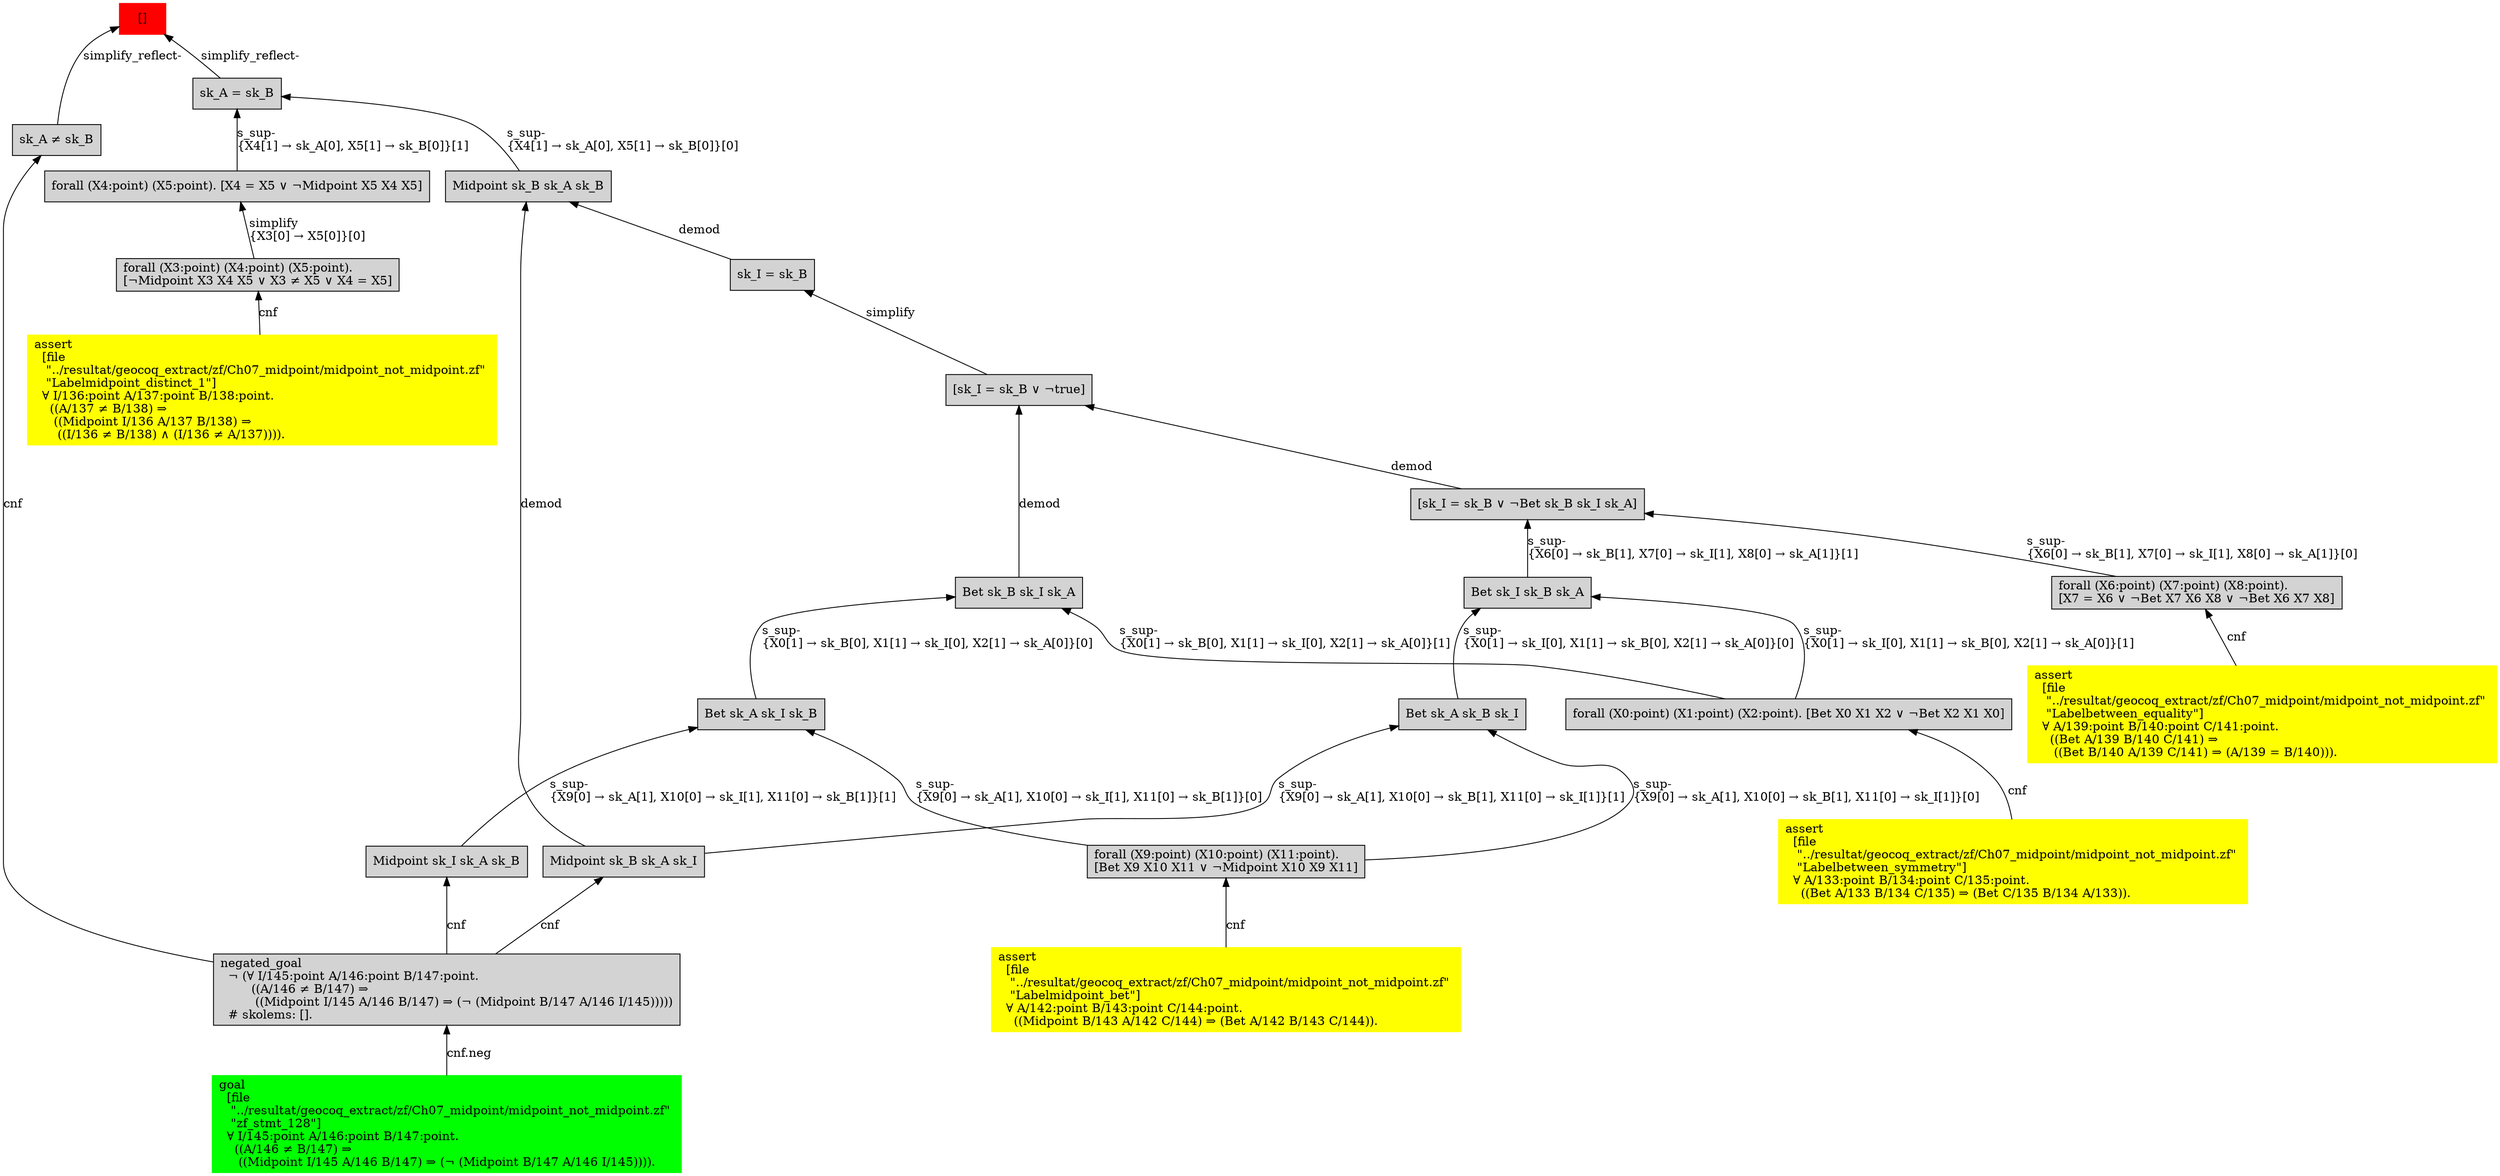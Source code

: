 digraph "unsat_graph" {
  vertex_0 [color=red, label="[]", shape=box, style=filled];
  vertex_0 -> vertex_1 [label="simplify_reflect-", dir="back"];
  vertex_1 [shape=box, label="sk_A ≠ sk_B\l", style=filled];
  vertex_1 -> vertex_2 [label="cnf", dir="back"];
  vertex_2 [shape=box, label="negated_goal\l  ¬ (∀ I/145:point A/146:point B/147:point.\l        ((A/146 ≠ B/147) ⇒\l         ((Midpoint I/145 A/146 B/147) ⇒ (¬ (Midpoint B/147 A/146 I/145)))))\l  # skolems: [].\l", style=filled];
  vertex_2 -> vertex_3 [label="cnf.neg", dir="back"];
  vertex_3 [color=green, shape=box, label="goal\l  [file\l   \"../resultat/geocoq_extract/zf/Ch07_midpoint/midpoint_not_midpoint.zf\" \l   \"zf_stmt_128\"]\l  ∀ I/145:point A/146:point B/147:point.\l    ((A/146 ≠ B/147) ⇒\l     ((Midpoint I/145 A/146 B/147) ⇒ (¬ (Midpoint B/147 A/146 I/145)))).\l", style=filled];
  vertex_0 -> vertex_4 [label="simplify_reflect-", dir="back"];
  vertex_4 [shape=box, label="sk_A = sk_B\l", style=filled];
  vertex_4 -> vertex_5 [label="s_sup-\l\{X4[1] → sk_A[0], X5[1] → sk_B[0]\}[1]\l", dir="back"];
  vertex_5 [shape=box, label="forall (X4:point) (X5:point). [X4 = X5 ∨ ¬Midpoint X5 X4 X5]\l", style=filled];
  vertex_5 -> vertex_6 [label="simplify\l\{X3[0] → X5[0]\}[0]\l", dir="back"];
  vertex_6 [shape=box, label="forall (X3:point) (X4:point) (X5:point).\l[¬Midpoint X3 X4 X5 ∨ X3 ≠ X5 ∨ X4 = X5]\l", style=filled];
  vertex_6 -> vertex_7 [label="cnf", dir="back"];
  vertex_7 [color=yellow, shape=box, label="assert\l  [file\l   \"../resultat/geocoq_extract/zf/Ch07_midpoint/midpoint_not_midpoint.zf\" \l   \"Labelmidpoint_distinct_1\"]\l  ∀ I/136:point A/137:point B/138:point.\l    ((A/137 ≠ B/138) ⇒\l     ((Midpoint I/136 A/137 B/138) ⇒\l      ((I/136 ≠ B/138) ∧ (I/136 ≠ A/137)))).\l", style=filled];
  vertex_4 -> vertex_8 [label="s_sup-\l\{X4[1] → sk_A[0], X5[1] → sk_B[0]\}[0]\l", dir="back"];
  vertex_8 [shape=box, label="Midpoint sk_B sk_A sk_B\l", style=filled];
  vertex_8 -> vertex_9 [label="demod", dir="back"];
  vertex_9 [shape=box, label="sk_I = sk_B\l", style=filled];
  vertex_9 -> vertex_10 [label="simplify", dir="back"];
  vertex_10 [shape=box, label="[sk_I = sk_B ∨ ¬true]\l", style=filled];
  vertex_10 -> vertex_11 [label="demod", dir="back"];
  vertex_11 [shape=box, label="Bet sk_B sk_I sk_A\l", style=filled];
  vertex_11 -> vertex_12 [label="s_sup-\l\{X0[1] → sk_B[0], X1[1] → sk_I[0], X2[1] → sk_A[0]\}[1]\l", dir="back"];
  vertex_12 [shape=box, label="forall (X0:point) (X1:point) (X2:point). [Bet X0 X1 X2 ∨ ¬Bet X2 X1 X0]\l", style=filled];
  vertex_12 -> vertex_13 [label="cnf", dir="back"];
  vertex_13 [color=yellow, shape=box, label="assert\l  [file\l   \"../resultat/geocoq_extract/zf/Ch07_midpoint/midpoint_not_midpoint.zf\" \l   \"Labelbetween_symmetry\"]\l  ∀ A/133:point B/134:point C/135:point.\l    ((Bet A/133 B/134 C/135) ⇒ (Bet C/135 B/134 A/133)).\l", style=filled];
  vertex_11 -> vertex_14 [label="s_sup-\l\{X0[1] → sk_B[0], X1[1] → sk_I[0], X2[1] → sk_A[0]\}[0]\l", dir="back"];
  vertex_14 [shape=box, label="Bet sk_A sk_I sk_B\l", style=filled];
  vertex_14 -> vertex_15 [label="s_sup-\l\{X9[0] → sk_A[1], X10[0] → sk_I[1], X11[0] → sk_B[1]\}[0]\l", dir="back"];
  vertex_15 [shape=box, label="forall (X9:point) (X10:point) (X11:point).\l[Bet X9 X10 X11 ∨ ¬Midpoint X10 X9 X11]\l", style=filled];
  vertex_15 -> vertex_16 [label="cnf", dir="back"];
  vertex_16 [color=yellow, shape=box, label="assert\l  [file\l   \"../resultat/geocoq_extract/zf/Ch07_midpoint/midpoint_not_midpoint.zf\" \l   \"Labelmidpoint_bet\"]\l  ∀ A/142:point B/143:point C/144:point.\l    ((Midpoint B/143 A/142 C/144) ⇒ (Bet A/142 B/143 C/144)).\l", style=filled];
  vertex_14 -> vertex_17 [label="s_sup-\l\{X9[0] → sk_A[1], X10[0] → sk_I[1], X11[0] → sk_B[1]\}[1]\l", dir="back"];
  vertex_17 [shape=box, label="Midpoint sk_I sk_A sk_B\l", style=filled];
  vertex_17 -> vertex_2 [label="cnf", dir="back"];
  vertex_10 -> vertex_18 [label="demod", dir="back"];
  vertex_18 [shape=box, label="[sk_I = sk_B ∨ ¬Bet sk_B sk_I sk_A]\l", style=filled];
  vertex_18 -> vertex_19 [label="s_sup-\l\{X6[0] → sk_B[1], X7[0] → sk_I[1], X8[0] → sk_A[1]\}[0]\l", dir="back"];
  vertex_19 [shape=box, label="forall (X6:point) (X7:point) (X8:point).\l[X7 = X6 ∨ ¬Bet X7 X6 X8 ∨ ¬Bet X6 X7 X8]\l", style=filled];
  vertex_19 -> vertex_20 [label="cnf", dir="back"];
  vertex_20 [color=yellow, shape=box, label="assert\l  [file\l   \"../resultat/geocoq_extract/zf/Ch07_midpoint/midpoint_not_midpoint.zf\" \l   \"Labelbetween_equality\"]\l  ∀ A/139:point B/140:point C/141:point.\l    ((Bet A/139 B/140 C/141) ⇒\l     ((Bet B/140 A/139 C/141) ⇒ (A/139 = B/140))).\l", style=filled];
  vertex_18 -> vertex_21 [label="s_sup-\l\{X6[0] → sk_B[1], X7[0] → sk_I[1], X8[0] → sk_A[1]\}[1]\l", dir="back"];
  vertex_21 [shape=box, label="Bet sk_I sk_B sk_A\l", style=filled];
  vertex_21 -> vertex_12 [label="s_sup-\l\{X0[1] → sk_I[0], X1[1] → sk_B[0], X2[1] → sk_A[0]\}[1]\l", dir="back"];
  vertex_21 -> vertex_22 [label="s_sup-\l\{X0[1] → sk_I[0], X1[1] → sk_B[0], X2[1] → sk_A[0]\}[0]\l", dir="back"];
  vertex_22 [shape=box, label="Bet sk_A sk_B sk_I\l", style=filled];
  vertex_22 -> vertex_15 [label="s_sup-\l\{X9[0] → sk_A[1], X10[0] → sk_B[1], X11[0] → sk_I[1]\}[0]\l", dir="back"];
  vertex_22 -> vertex_23 [label="s_sup-\l\{X9[0] → sk_A[1], X10[0] → sk_B[1], X11[0] → sk_I[1]\}[1]\l", dir="back"];
  vertex_23 [shape=box, label="Midpoint sk_B sk_A sk_I\l", style=filled];
  vertex_23 -> vertex_2 [label="cnf", dir="back"];
  vertex_8 -> vertex_23 [label="demod", dir="back"];
  }



